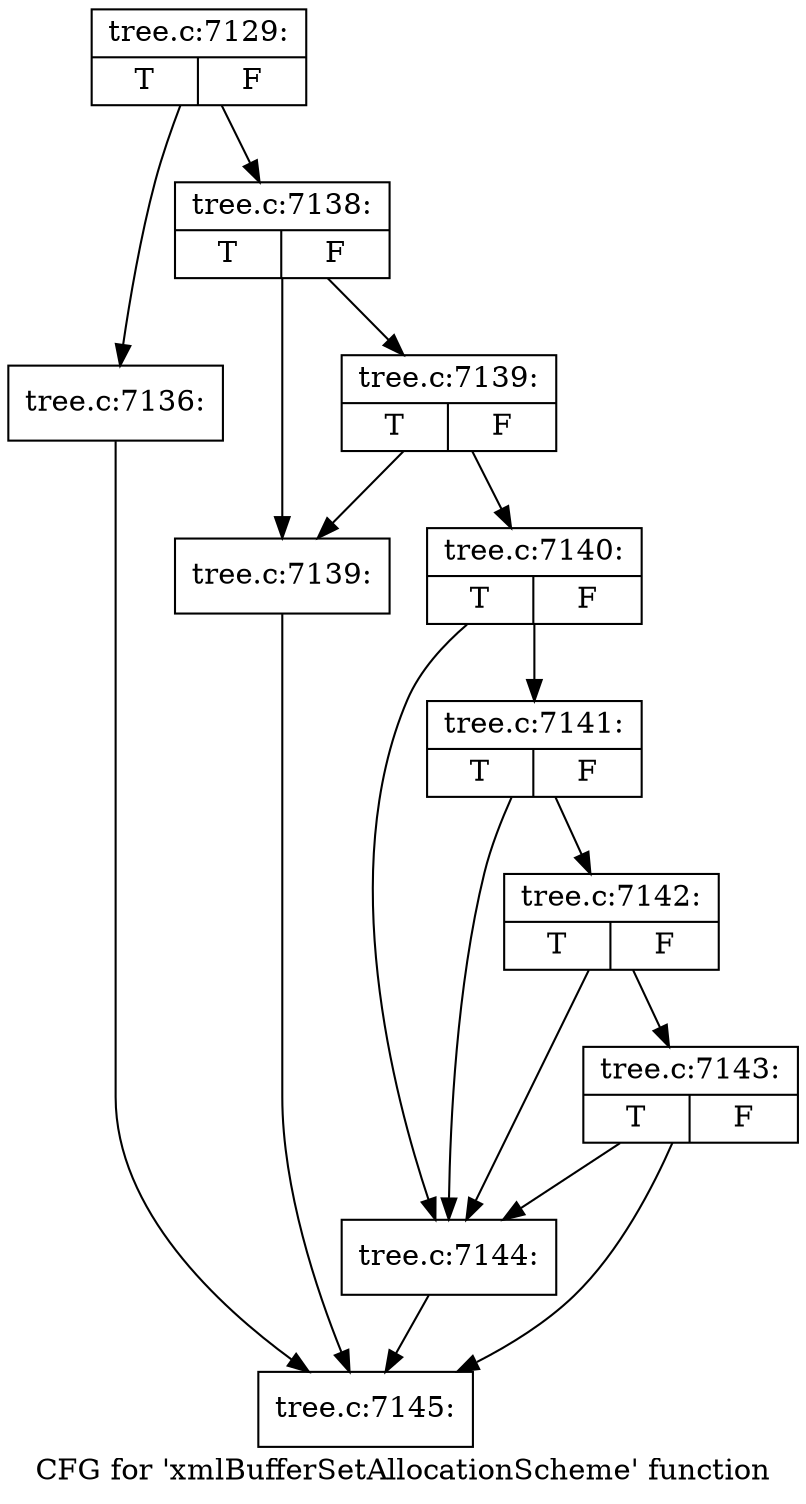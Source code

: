 digraph "CFG for 'xmlBufferSetAllocationScheme' function" {
	label="CFG for 'xmlBufferSetAllocationScheme' function";

	Node0x4672250 [shape=record,label="{tree.c:7129:|{<s0>T|<s1>F}}"];
	Node0x4672250 -> Node0x4671f80;
	Node0x4672250 -> Node0x4671fd0;
	Node0x4671f80 [shape=record,label="{tree.c:7136:}"];
	Node0x4671f80 -> Node0x4675b70;
	Node0x4671fd0 [shape=record,label="{tree.c:7138:|{<s0>T|<s1>F}}"];
	Node0x4671fd0 -> Node0x4675210;
	Node0x4671fd0 -> Node0x46752b0;
	Node0x46752b0 [shape=record,label="{tree.c:7139:|{<s0>T|<s1>F}}"];
	Node0x46752b0 -> Node0x4675210;
	Node0x46752b0 -> Node0x4675260;
	Node0x4675210 [shape=record,label="{tree.c:7139:}"];
	Node0x4675210 -> Node0x4675b70;
	Node0x4675260 [shape=record,label="{tree.c:7140:|{<s0>T|<s1>F}}"];
	Node0x4675260 -> Node0x4675b20;
	Node0x4675260 -> Node0x4675cc0;
	Node0x4675cc0 [shape=record,label="{tree.c:7141:|{<s0>T|<s1>F}}"];
	Node0x4675cc0 -> Node0x4675b20;
	Node0x4675cc0 -> Node0x4675c40;
	Node0x4675c40 [shape=record,label="{tree.c:7142:|{<s0>T|<s1>F}}"];
	Node0x4675c40 -> Node0x4675b20;
	Node0x4675c40 -> Node0x4675bc0;
	Node0x4675bc0 [shape=record,label="{tree.c:7143:|{<s0>T|<s1>F}}"];
	Node0x4675bc0 -> Node0x4675b20;
	Node0x4675bc0 -> Node0x4675b70;
	Node0x4675b20 [shape=record,label="{tree.c:7144:}"];
	Node0x4675b20 -> Node0x4675b70;
	Node0x4675b70 [shape=record,label="{tree.c:7145:}"];
}
